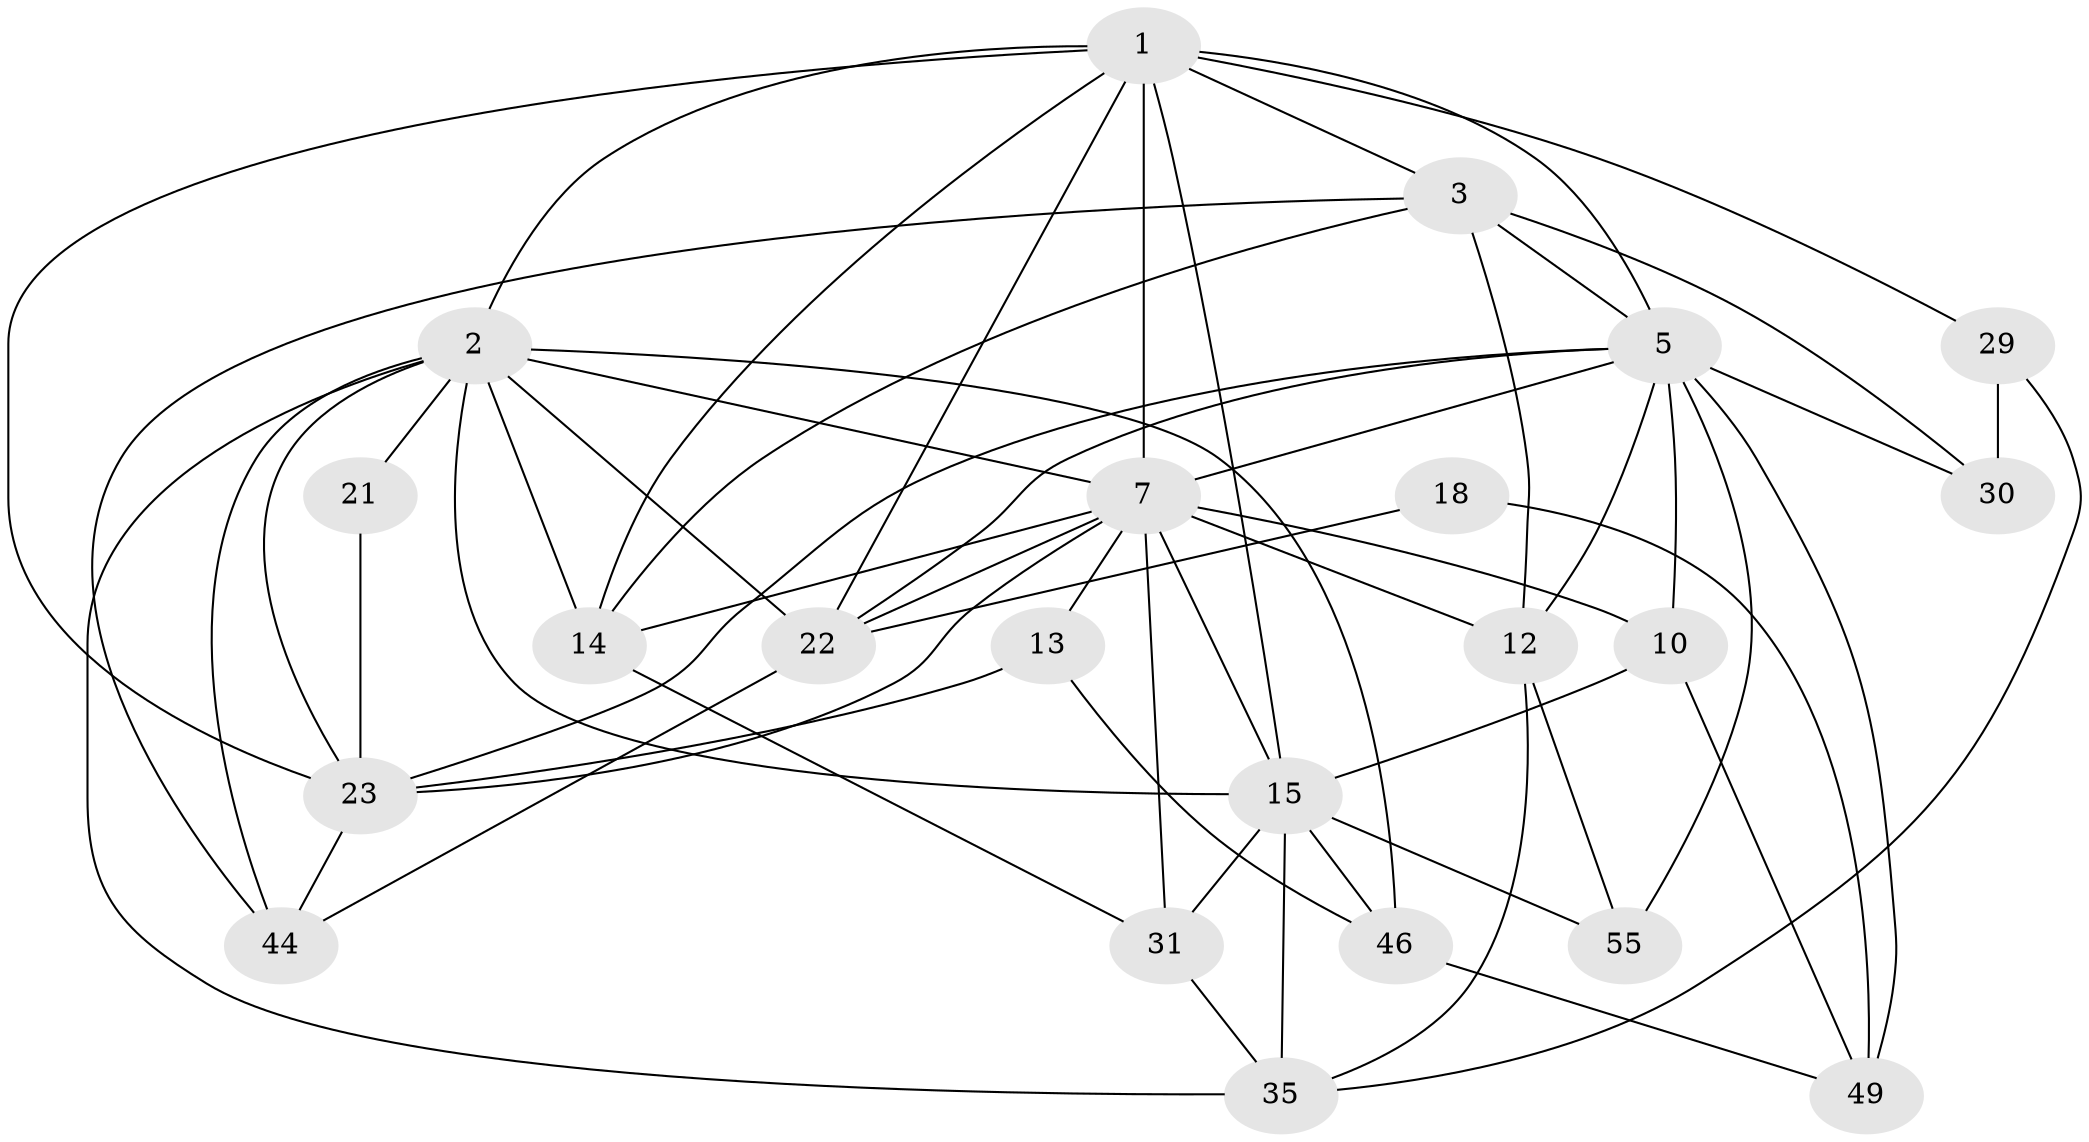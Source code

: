 // original degree distribution, {4: 0.4107142857142857, 6: 0.10714285714285714, 2: 0.08928571428571429, 3: 0.23214285714285715, 5: 0.14285714285714285, 7: 0.017857142857142856}
// Generated by graph-tools (version 1.1) at 2025/18/03/04/25 18:18:51]
// undirected, 22 vertices, 59 edges
graph export_dot {
graph [start="1"]
  node [color=gray90,style=filled];
  1 [super="+4+6"];
  2 [super="+11+17"];
  3 [super="+43+39"];
  5 [super="+24+16"];
  7 [super="+32+8+20"];
  10 [super="+34"];
  12 [super="+25"];
  13;
  14 [super="+26"];
  15 [super="+47+19"];
  18;
  21;
  22 [super="+28"];
  23 [super="+37+33"];
  29;
  30;
  31 [super="+45"];
  35 [super="+41"];
  44;
  46;
  49;
  55;
  1 -- 29;
  1 -- 15 [weight=3];
  1 -- 2;
  1 -- 3;
  1 -- 5 [weight=2];
  1 -- 7 [weight=3];
  1 -- 14 [weight=2];
  1 -- 22;
  1 -- 23;
  2 -- 23 [weight=2];
  2 -- 14 [weight=2];
  2 -- 35;
  2 -- 44;
  2 -- 46;
  2 -- 21;
  2 -- 22;
  2 -- 15 [weight=2];
  2 -- 7;
  3 -- 44;
  3 -- 12;
  3 -- 30;
  3 -- 5;
  3 -- 14;
  5 -- 10;
  5 -- 12;
  5 -- 30;
  5 -- 7;
  5 -- 49;
  5 -- 23;
  5 -- 22;
  5 -- 55;
  7 -- 14 [weight=2];
  7 -- 10;
  7 -- 15;
  7 -- 22;
  7 -- 23 [weight=2];
  7 -- 31;
  7 -- 12;
  7 -- 13;
  10 -- 49;
  10 -- 15 [weight=2];
  12 -- 55;
  12 -- 35;
  13 -- 46;
  13 -- 23;
  14 -- 31;
  15 -- 35;
  15 -- 46;
  15 -- 31 [weight=2];
  15 -- 55;
  18 -- 22;
  18 -- 49;
  21 -- 23;
  22 -- 44;
  23 -- 44;
  29 -- 30;
  29 -- 35;
  31 -- 35;
  46 -- 49;
}
